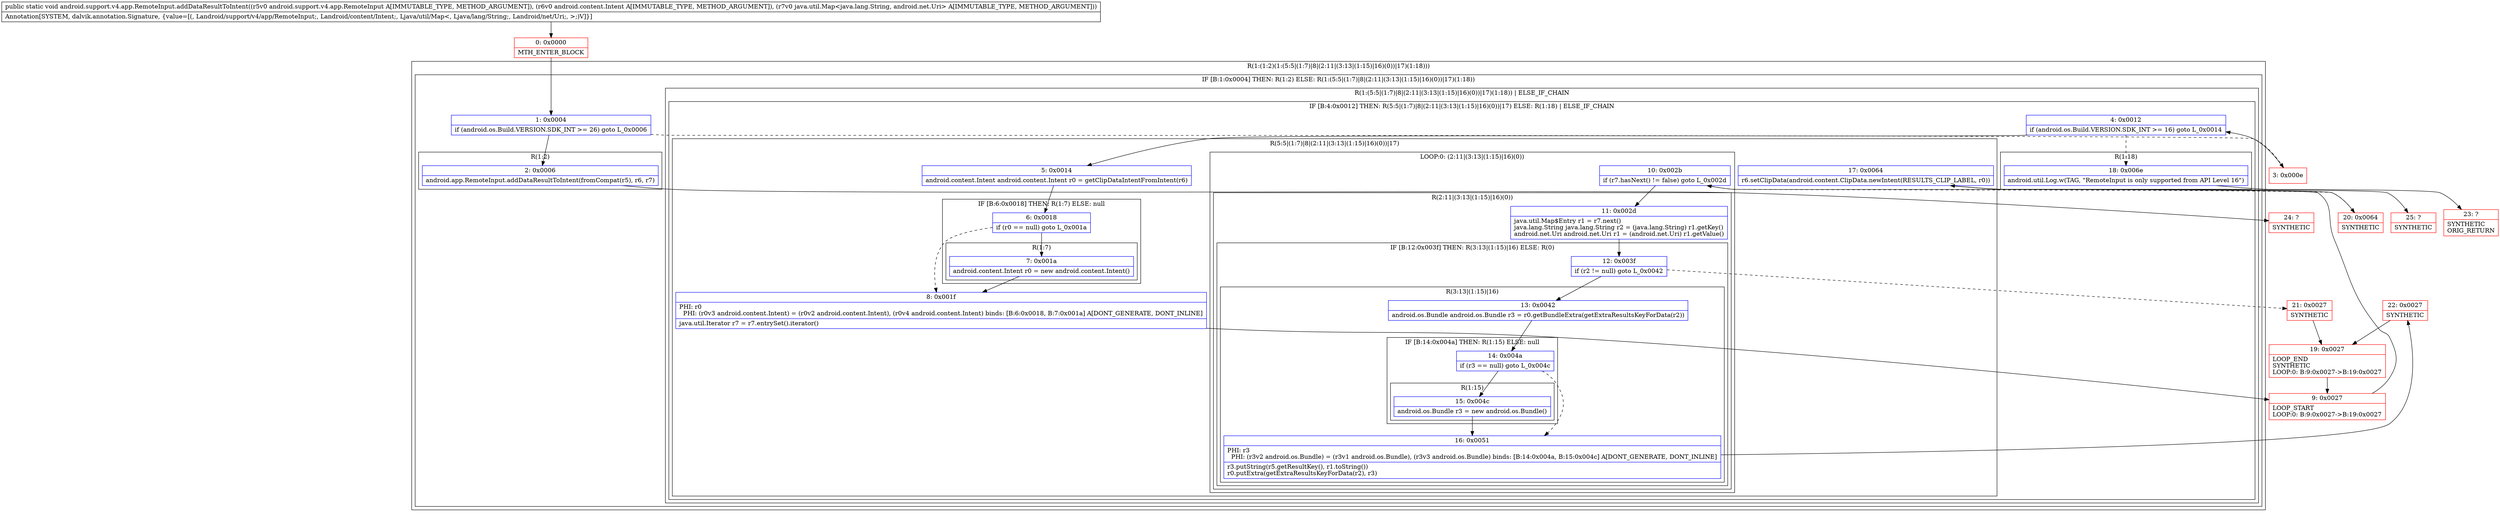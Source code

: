 digraph "CFG forandroid.support.v4.app.RemoteInput.addDataResultToIntent(Landroid\/support\/v4\/app\/RemoteInput;Landroid\/content\/Intent;Ljava\/util\/Map;)V" {
subgraph cluster_Region_739723770 {
label = "R(1:(1:2)(1:(5:5|(1:7)|8|(2:11|(3:13|(1:15)|16)(0))|17)(1:18)))";
node [shape=record,color=blue];
subgraph cluster_IfRegion_1763806577 {
label = "IF [B:1:0x0004] THEN: R(1:2) ELSE: R(1:(5:5|(1:7)|8|(2:11|(3:13|(1:15)|16)(0))|17)(1:18))";
node [shape=record,color=blue];
Node_1 [shape=record,label="{1\:\ 0x0004|if (android.os.Build.VERSION.SDK_INT \>= 26) goto L_0x0006\l}"];
subgraph cluster_Region_1890701089 {
label = "R(1:2)";
node [shape=record,color=blue];
Node_2 [shape=record,label="{2\:\ 0x0006|android.app.RemoteInput.addDataResultToIntent(fromCompat(r5), r6, r7)\l}"];
}
subgraph cluster_Region_1681562663 {
label = "R(1:(5:5|(1:7)|8|(2:11|(3:13|(1:15)|16)(0))|17)(1:18)) | ELSE_IF_CHAIN\l";
node [shape=record,color=blue];
subgraph cluster_IfRegion_1928610243 {
label = "IF [B:4:0x0012] THEN: R(5:5|(1:7)|8|(2:11|(3:13|(1:15)|16)(0))|17) ELSE: R(1:18) | ELSE_IF_CHAIN\l";
node [shape=record,color=blue];
Node_4 [shape=record,label="{4\:\ 0x0012|if (android.os.Build.VERSION.SDK_INT \>= 16) goto L_0x0014\l}"];
subgraph cluster_Region_102602113 {
label = "R(5:5|(1:7)|8|(2:11|(3:13|(1:15)|16)(0))|17)";
node [shape=record,color=blue];
Node_5 [shape=record,label="{5\:\ 0x0014|android.content.Intent android.content.Intent r0 = getClipDataIntentFromIntent(r6)\l}"];
subgraph cluster_IfRegion_513107710 {
label = "IF [B:6:0x0018] THEN: R(1:7) ELSE: null";
node [shape=record,color=blue];
Node_6 [shape=record,label="{6\:\ 0x0018|if (r0 == null) goto L_0x001a\l}"];
subgraph cluster_Region_52327612 {
label = "R(1:7)";
node [shape=record,color=blue];
Node_7 [shape=record,label="{7\:\ 0x001a|android.content.Intent r0 = new android.content.Intent()\l}"];
}
}
Node_8 [shape=record,label="{8\:\ 0x001f|PHI: r0 \l  PHI: (r0v3 android.content.Intent) = (r0v2 android.content.Intent), (r0v4 android.content.Intent) binds: [B:6:0x0018, B:7:0x001a] A[DONT_GENERATE, DONT_INLINE]\l|java.util.Iterator r7 = r7.entrySet().iterator()\l}"];
subgraph cluster_LoopRegion_391839977 {
label = "LOOP:0: (2:11|(3:13|(1:15)|16)(0))";
node [shape=record,color=blue];
Node_10 [shape=record,label="{10\:\ 0x002b|if (r7.hasNext() != false) goto L_0x002d\l}"];
subgraph cluster_Region_887167961 {
label = "R(2:11|(3:13|(1:15)|16)(0))";
node [shape=record,color=blue];
Node_11 [shape=record,label="{11\:\ 0x002d|java.util.Map$Entry r1 = r7.next()\ljava.lang.String java.lang.String r2 = (java.lang.String) r1.getKey()\landroid.net.Uri android.net.Uri r1 = (android.net.Uri) r1.getValue()\l}"];
subgraph cluster_IfRegion_1152000621 {
label = "IF [B:12:0x003f] THEN: R(3:13|(1:15)|16) ELSE: R(0)";
node [shape=record,color=blue];
Node_12 [shape=record,label="{12\:\ 0x003f|if (r2 != null) goto L_0x0042\l}"];
subgraph cluster_Region_1580870658 {
label = "R(3:13|(1:15)|16)";
node [shape=record,color=blue];
Node_13 [shape=record,label="{13\:\ 0x0042|android.os.Bundle android.os.Bundle r3 = r0.getBundleExtra(getExtraResultsKeyForData(r2))\l}"];
subgraph cluster_IfRegion_2129159833 {
label = "IF [B:14:0x004a] THEN: R(1:15) ELSE: null";
node [shape=record,color=blue];
Node_14 [shape=record,label="{14\:\ 0x004a|if (r3 == null) goto L_0x004c\l}"];
subgraph cluster_Region_1908219536 {
label = "R(1:15)";
node [shape=record,color=blue];
Node_15 [shape=record,label="{15\:\ 0x004c|android.os.Bundle r3 = new android.os.Bundle()\l}"];
}
}
Node_16 [shape=record,label="{16\:\ 0x0051|PHI: r3 \l  PHI: (r3v2 android.os.Bundle) = (r3v1 android.os.Bundle), (r3v3 android.os.Bundle) binds: [B:14:0x004a, B:15:0x004c] A[DONT_GENERATE, DONT_INLINE]\l|r3.putString(r5.getResultKey(), r1.toString())\lr0.putExtra(getExtraResultsKeyForData(r2), r3)\l}"];
}
subgraph cluster_Region_1768758756 {
label = "R(0)";
node [shape=record,color=blue];
}
}
}
}
Node_17 [shape=record,label="{17\:\ 0x0064|r6.setClipData(android.content.ClipData.newIntent(RESULTS_CLIP_LABEL, r0))\l}"];
}
subgraph cluster_Region_1501982538 {
label = "R(1:18)";
node [shape=record,color=blue];
Node_18 [shape=record,label="{18\:\ 0x006e|android.util.Log.w(TAG, \"RemoteInput is only supported from API Level 16\")\l}"];
}
}
}
}
}
Node_0 [shape=record,color=red,label="{0\:\ 0x0000|MTH_ENTER_BLOCK\l}"];
Node_3 [shape=record,color=red,label="{3\:\ 0x000e}"];
Node_9 [shape=record,color=red,label="{9\:\ 0x0027|LOOP_START\lLOOP:0: B:9:0x0027\-\>B:19:0x0027\l}"];
Node_19 [shape=record,color=red,label="{19\:\ 0x0027|LOOP_END\lSYNTHETIC\lLOOP:0: B:9:0x0027\-\>B:19:0x0027\l}"];
Node_20 [shape=record,color=red,label="{20\:\ 0x0064|SYNTHETIC\l}"];
Node_21 [shape=record,color=red,label="{21\:\ 0x0027|SYNTHETIC\l}"];
Node_22 [shape=record,color=red,label="{22\:\ 0x0027|SYNTHETIC\l}"];
Node_23 [shape=record,color=red,label="{23\:\ ?|SYNTHETIC\lORIG_RETURN\l}"];
Node_24 [shape=record,color=red,label="{24\:\ ?|SYNTHETIC\l}"];
Node_25 [shape=record,color=red,label="{25\:\ ?|SYNTHETIC\l}"];
MethodNode[shape=record,label="{public static void android.support.v4.app.RemoteInput.addDataResultToIntent((r5v0 android.support.v4.app.RemoteInput A[IMMUTABLE_TYPE, METHOD_ARGUMENT]), (r6v0 android.content.Intent A[IMMUTABLE_TYPE, METHOD_ARGUMENT]), (r7v0 java.util.Map\<java.lang.String, android.net.Uri\> A[IMMUTABLE_TYPE, METHOD_ARGUMENT]))  | Annotation[SYSTEM, dalvik.annotation.Signature, \{value=[(, Landroid\/support\/v4\/app\/RemoteInput;, Landroid\/content\/Intent;, Ljava\/util\/Map\<, Ljava\/lang\/String;, Landroid\/net\/Uri;, \>;)V]\}]\l}"];
MethodNode -> Node_0;
Node_1 -> Node_2;
Node_1 -> Node_3[style=dashed];
Node_2 -> Node_24;
Node_4 -> Node_5;
Node_4 -> Node_18[style=dashed];
Node_5 -> Node_6;
Node_6 -> Node_7;
Node_6 -> Node_8[style=dashed];
Node_7 -> Node_8;
Node_8 -> Node_9;
Node_10 -> Node_11;
Node_10 -> Node_20[style=dashed];
Node_11 -> Node_12;
Node_12 -> Node_13;
Node_12 -> Node_21[style=dashed];
Node_13 -> Node_14;
Node_14 -> Node_15;
Node_14 -> Node_16[style=dashed];
Node_15 -> Node_16;
Node_16 -> Node_22;
Node_17 -> Node_25;
Node_18 -> Node_23;
Node_0 -> Node_1;
Node_3 -> Node_4;
Node_9 -> Node_10;
Node_19 -> Node_9;
Node_20 -> Node_17;
Node_21 -> Node_19;
Node_22 -> Node_19;
}

